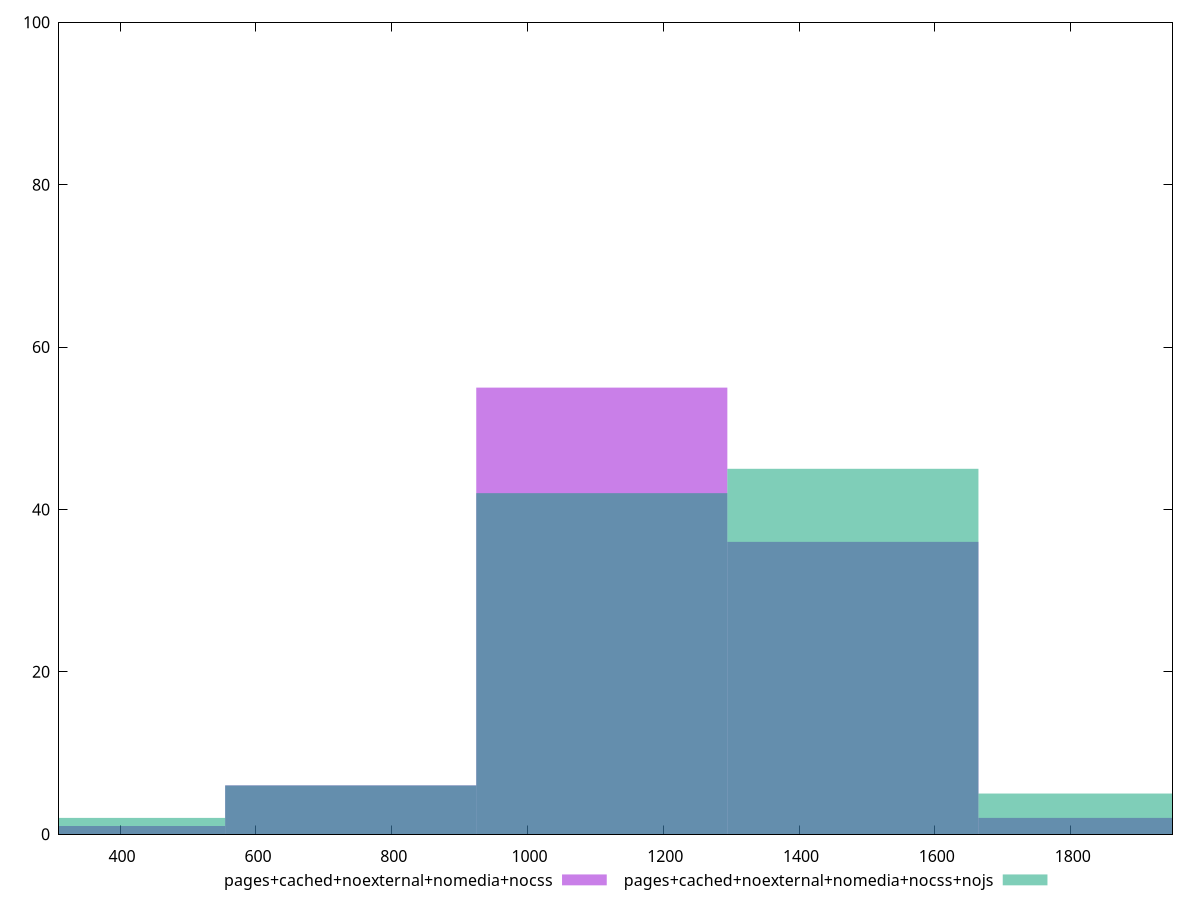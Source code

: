 reset

$pagesCachedNoexternalNomediaNocss <<EOF
1109.4572072770807 55
1849.0953454618011 2
1479.276276369441 36
369.8190690923602 1
739.6381381847204 6
EOF

$pagesCachedNoexternalNomediaNocssNojs <<EOF
1479.276276369441 45
1109.4572072770807 42
739.6381381847204 6
1849.0953454618011 5
369.8190690923602 2
EOF

set key outside below
set boxwidth 369.8190690923602
set xrange [310:1950]
set yrange [0:100]
set trange [0:100]
set style fill transparent solid 0.5 noborder
set terminal svg size 640, 500 enhanced background rgb 'white'
set output "reprap/uses-webp-images/comparison/histogram/4_vs_5.svg"

plot $pagesCachedNoexternalNomediaNocss title "pages+cached+noexternal+nomedia+nocss" with boxes, \
     $pagesCachedNoexternalNomediaNocssNojs title "pages+cached+noexternal+nomedia+nocss+nojs" with boxes

reset
